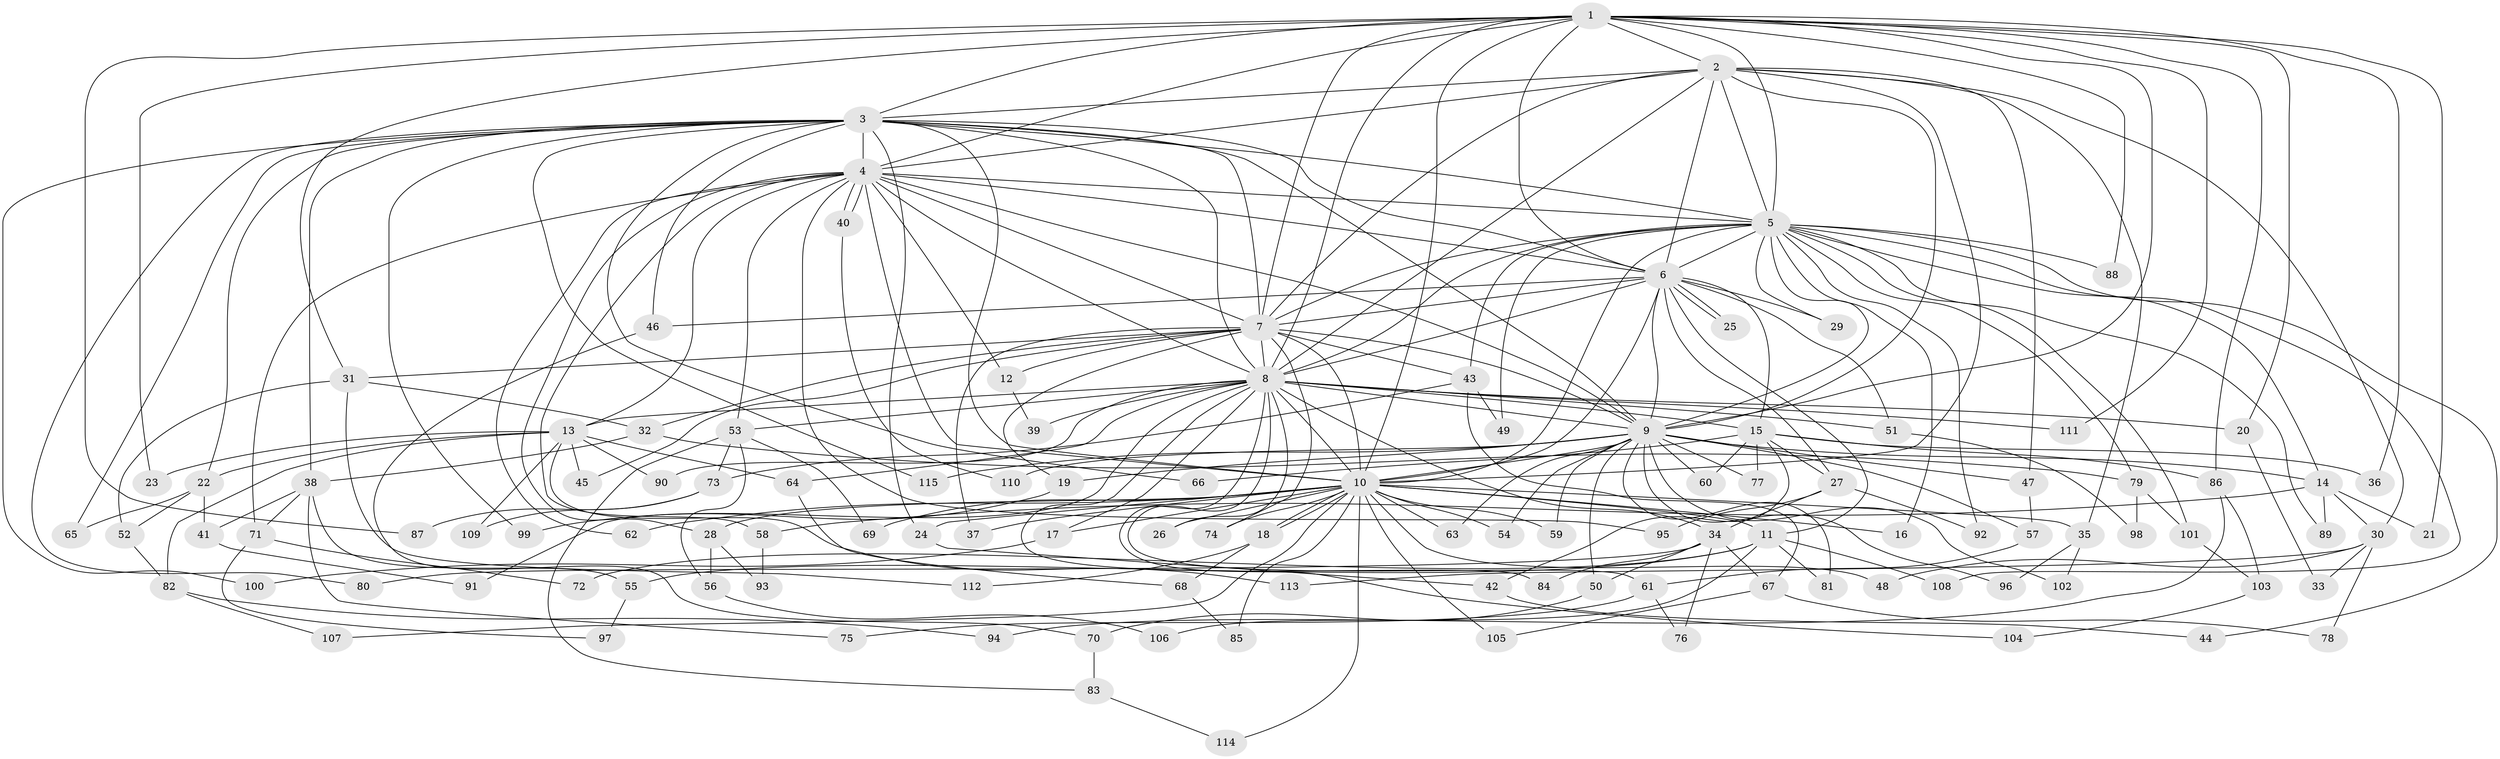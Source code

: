 // coarse degree distribution, {17: 0.017543859649122806, 1: 0.08771929824561403, 2: 0.5087719298245614, 5: 0.05263157894736842, 6: 0.05263157894736842, 4: 0.10526315789473684, 3: 0.05263157894736842, 28: 0.017543859649122806, 7: 0.05263157894736842, 8: 0.017543859649122806, 18: 0.017543859649122806, 13: 0.017543859649122806}
// Generated by graph-tools (version 1.1) at 2025/48/03/04/25 21:48:09]
// undirected, 115 vertices, 255 edges
graph export_dot {
graph [start="1"]
  node [color=gray90,style=filled];
  1;
  2;
  3;
  4;
  5;
  6;
  7;
  8;
  9;
  10;
  11;
  12;
  13;
  14;
  15;
  16;
  17;
  18;
  19;
  20;
  21;
  22;
  23;
  24;
  25;
  26;
  27;
  28;
  29;
  30;
  31;
  32;
  33;
  34;
  35;
  36;
  37;
  38;
  39;
  40;
  41;
  42;
  43;
  44;
  45;
  46;
  47;
  48;
  49;
  50;
  51;
  52;
  53;
  54;
  55;
  56;
  57;
  58;
  59;
  60;
  61;
  62;
  63;
  64;
  65;
  66;
  67;
  68;
  69;
  70;
  71;
  72;
  73;
  74;
  75;
  76;
  77;
  78;
  79;
  80;
  81;
  82;
  83;
  84;
  85;
  86;
  87;
  88;
  89;
  90;
  91;
  92;
  93;
  94;
  95;
  96;
  97;
  98;
  99;
  100;
  101;
  102;
  103;
  104;
  105;
  106;
  107;
  108;
  109;
  110;
  111;
  112;
  113;
  114;
  115;
  1 -- 2;
  1 -- 3;
  1 -- 4;
  1 -- 5;
  1 -- 6;
  1 -- 7;
  1 -- 8;
  1 -- 9;
  1 -- 10;
  1 -- 20;
  1 -- 21;
  1 -- 23;
  1 -- 31;
  1 -- 36;
  1 -- 86;
  1 -- 87;
  1 -- 88;
  1 -- 111;
  2 -- 3;
  2 -- 4;
  2 -- 5;
  2 -- 6;
  2 -- 7;
  2 -- 8;
  2 -- 9;
  2 -- 10;
  2 -- 30;
  2 -- 35;
  2 -- 47;
  3 -- 4;
  3 -- 5;
  3 -- 6;
  3 -- 7;
  3 -- 8;
  3 -- 9;
  3 -- 10;
  3 -- 22;
  3 -- 24;
  3 -- 38;
  3 -- 46;
  3 -- 65;
  3 -- 66;
  3 -- 80;
  3 -- 99;
  3 -- 100;
  3 -- 115;
  4 -- 5;
  4 -- 6;
  4 -- 7;
  4 -- 8;
  4 -- 9;
  4 -- 10;
  4 -- 12;
  4 -- 13;
  4 -- 28;
  4 -- 40;
  4 -- 40;
  4 -- 53;
  4 -- 58;
  4 -- 62;
  4 -- 71;
  4 -- 95;
  5 -- 6;
  5 -- 7;
  5 -- 8;
  5 -- 9;
  5 -- 10;
  5 -- 14;
  5 -- 16;
  5 -- 29;
  5 -- 43;
  5 -- 44;
  5 -- 49;
  5 -- 79;
  5 -- 88;
  5 -- 89;
  5 -- 92;
  5 -- 101;
  5 -- 108;
  6 -- 7;
  6 -- 8;
  6 -- 9;
  6 -- 10;
  6 -- 11;
  6 -- 15;
  6 -- 25;
  6 -- 25;
  6 -- 27;
  6 -- 29;
  6 -- 46;
  6 -- 51;
  7 -- 8;
  7 -- 9;
  7 -- 10;
  7 -- 12;
  7 -- 19;
  7 -- 31;
  7 -- 32;
  7 -- 37;
  7 -- 43;
  7 -- 45;
  7 -- 74;
  8 -- 9;
  8 -- 10;
  8 -- 13;
  8 -- 15;
  8 -- 17;
  8 -- 20;
  8 -- 26;
  8 -- 34;
  8 -- 39;
  8 -- 51;
  8 -- 53;
  8 -- 61;
  8 -- 64;
  8 -- 84;
  8 -- 90;
  8 -- 91;
  8 -- 104;
  8 -- 111;
  9 -- 10;
  9 -- 14;
  9 -- 19;
  9 -- 47;
  9 -- 50;
  9 -- 54;
  9 -- 57;
  9 -- 59;
  9 -- 60;
  9 -- 63;
  9 -- 77;
  9 -- 81;
  9 -- 96;
  9 -- 102;
  9 -- 110;
  9 -- 115;
  10 -- 11;
  10 -- 16;
  10 -- 17;
  10 -- 18;
  10 -- 18;
  10 -- 24;
  10 -- 26;
  10 -- 28;
  10 -- 35;
  10 -- 37;
  10 -- 48;
  10 -- 54;
  10 -- 59;
  10 -- 62;
  10 -- 63;
  10 -- 69;
  10 -- 74;
  10 -- 85;
  10 -- 105;
  10 -- 107;
  10 -- 114;
  11 -- 55;
  11 -- 72;
  11 -- 81;
  11 -- 106;
  11 -- 108;
  12 -- 39;
  13 -- 22;
  13 -- 23;
  13 -- 45;
  13 -- 64;
  13 -- 82;
  13 -- 90;
  13 -- 109;
  13 -- 113;
  14 -- 21;
  14 -- 30;
  14 -- 58;
  14 -- 89;
  15 -- 27;
  15 -- 36;
  15 -- 42;
  15 -- 60;
  15 -- 66;
  15 -- 77;
  15 -- 86;
  17 -- 100;
  18 -- 68;
  18 -- 112;
  19 -- 99;
  20 -- 33;
  22 -- 41;
  22 -- 52;
  22 -- 65;
  24 -- 42;
  27 -- 34;
  27 -- 92;
  27 -- 95;
  28 -- 56;
  28 -- 93;
  30 -- 33;
  30 -- 48;
  30 -- 78;
  30 -- 113;
  31 -- 32;
  31 -- 52;
  31 -- 112;
  32 -- 38;
  32 -- 79;
  34 -- 50;
  34 -- 67;
  34 -- 76;
  34 -- 80;
  34 -- 84;
  35 -- 96;
  35 -- 102;
  38 -- 41;
  38 -- 55;
  38 -- 71;
  38 -- 75;
  40 -- 110;
  41 -- 91;
  42 -- 44;
  43 -- 49;
  43 -- 67;
  43 -- 73;
  46 -- 70;
  47 -- 57;
  50 -- 70;
  51 -- 98;
  52 -- 82;
  53 -- 56;
  53 -- 69;
  53 -- 73;
  53 -- 83;
  55 -- 97;
  56 -- 106;
  57 -- 61;
  58 -- 93;
  61 -- 75;
  61 -- 76;
  64 -- 68;
  67 -- 78;
  67 -- 105;
  68 -- 85;
  70 -- 83;
  71 -- 72;
  71 -- 97;
  73 -- 87;
  73 -- 109;
  79 -- 98;
  79 -- 101;
  82 -- 94;
  82 -- 107;
  83 -- 114;
  86 -- 94;
  86 -- 103;
  101 -- 103;
  103 -- 104;
}
